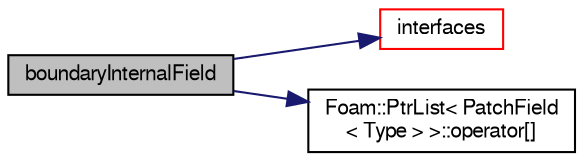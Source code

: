 digraph "boundaryInternalField"
{
  bgcolor="transparent";
  edge [fontname="FreeSans",fontsize="10",labelfontname="FreeSans",labelfontsize="10"];
  node [fontname="FreeSans",fontsize="10",shape=record];
  rankdir="LR";
  Node666 [label="boundaryInternalField",height=0.2,width=0.4,color="black", fillcolor="grey75", style="filled", fontcolor="black"];
  Node666 -> Node667 [color="midnightblue",fontsize="10",style="solid",fontname="FreeSans"];
  Node667 [label="interfaces",height=0.2,width=0.4,color="red",URL="$a26514.html#a6c015f4f39c9d97026d8e07936069bab",tooltip="Return a list of pointers for each patch field with only those. "];
  Node666 -> Node728 [color="midnightblue",fontsize="10",style="solid",fontname="FreeSans"];
  Node728 [label="Foam::PtrList\< PatchField\l\< Type \> \>::operator[]",height=0.2,width=0.4,color="black",URL="$a25914.html#a92eab3a97cd59afdf63a26b0a90642a9",tooltip="Return element const reference. "];
}
